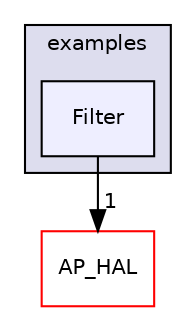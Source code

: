 digraph "libraries/Filter/examples/Filter" {
  compound=true
  node [ fontsize="10", fontname="Helvetica"];
  edge [ labelfontsize="10", labelfontname="Helvetica"];
  subgraph clusterdir_211fd9feeb64a8acf312790cd8260375 {
    graph [ bgcolor="#ddddee", pencolor="black", label="examples" fontname="Helvetica", fontsize="10", URL="dir_211fd9feeb64a8acf312790cd8260375.html"]
  dir_55cfcda18e091bc12809bea9d048df83 [shape=box, label="Filter", style="filled", fillcolor="#eeeeff", pencolor="black", URL="dir_55cfcda18e091bc12809bea9d048df83.html"];
  }
  dir_1cbc10423b2512b31103883361e0123b [shape=box label="AP_HAL" fillcolor="white" style="filled" color="red" URL="dir_1cbc10423b2512b31103883361e0123b.html"];
  dir_55cfcda18e091bc12809bea9d048df83->dir_1cbc10423b2512b31103883361e0123b [headlabel="1", labeldistance=1.5 headhref="dir_000173_000057.html"];
}
